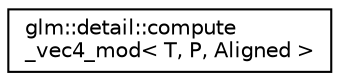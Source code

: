 digraph "Graphical Class Hierarchy"
{
 // LATEX_PDF_SIZE
  edge [fontname="Helvetica",fontsize="10",labelfontname="Helvetica",labelfontsize="10"];
  node [fontname="Helvetica",fontsize="10",shape=record];
  rankdir="LR";
  Node0 [label="glm::detail::compute\l_vec4_mod\< T, P, Aligned \>",height=0.2,width=0.4,color="black", fillcolor="white", style="filled",URL="$structglm_1_1detail_1_1compute__vec4__mod.html",tooltip=" "];
}
